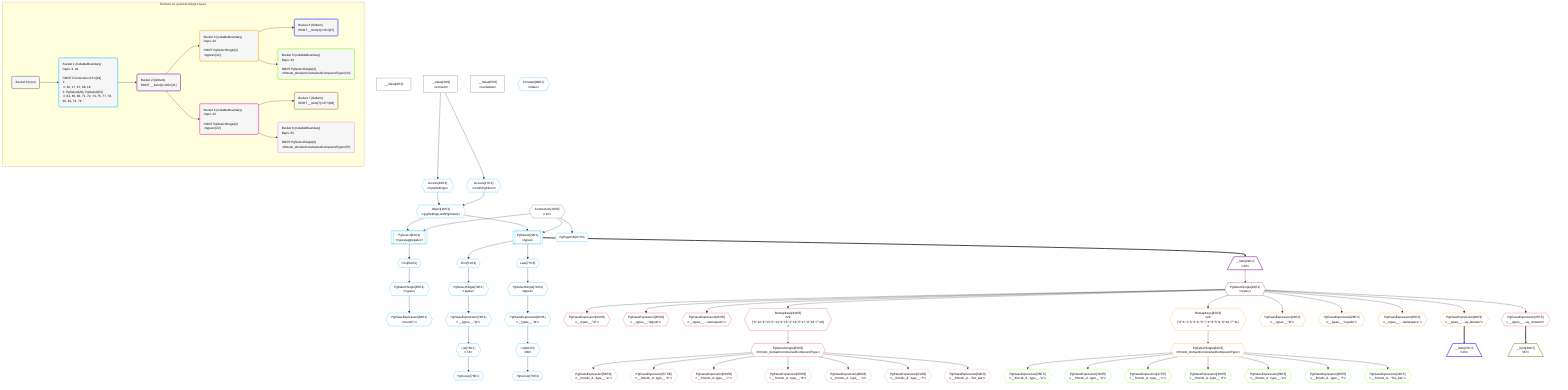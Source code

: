 %%{init: {'themeVariables': { 'fontSize': '12px'}}}%%
graph TD
    classDef path fill:#eee,stroke:#000,color:#000
    classDef plan fill:#fff,stroke-width:1px,color:#000
    classDef itemplan fill:#fff,stroke-width:2px,color:#000
    classDef unbatchedplan fill:#dff,stroke-width:1px,color:#000
    classDef sideeffectplan fill:#fcc,stroke-width:2px,color:#000
    classDef bucket fill:#f6f6f6,color:#000,stroke-width:2px,text-align:left


    %% plan dependencies
    __Value0["__Value[0∈0]"]:::plan
    __Value3["__Value[3∈0]<br />ᐸcontextᐳ"]:::plan
    __Value5["__Value[5∈0]<br />ᐸrootValueᐳ"]:::plan
    Connection19{{"Connection[19∈0]<br />ᐸ15ᐳ"}}:::plan
    Object18{{"Object[18∈1]<br />ᐸ{pgSettings,withPgClient}ᐳ"}}:::plan
    Access16{{"Access[16∈1]<br />ᐸ3.pgSettingsᐳ"}}:::plan
    Access17{{"Access[17∈1]<br />ᐸ3.withPgClientᐳ"}}:::plan
    Access16 & Access17 --> Object18
    PgSelect20[["PgSelect[20∈1]<br />ᐸtypesᐳ"]]:::plan
    Object18 & Connection19 --> PgSelect20
    PgSelect63[["PgSelect[63∈1]<br />ᐸtypes(aggregate)ᐳ"]]:::plan
    Object18 & Connection19 --> PgSelect63
    __Value3 --> Access16
    __Value3 --> Access17
    First64{{"First[64∈1]"}}:::plan
    PgSelect63 --> First64
    PgSelectSingle65{{"PgSelectSingle[65∈1]<br />ᐸtypesᐳ"}}:::plan
    First64 --> PgSelectSingle65
    PgClassExpression66{{"PgClassExpression[66∈1]<br />ᐸcount(*)ᐳ"}}:::plan
    PgSelectSingle65 --> PgClassExpression66
    PgPageInfo67{{"PgPageInfo[67∈1]"}}:::plan
    Connection19 --> PgPageInfo67
    First71{{"First[71∈1]"}}:::plan
    PgSelect20 --> First71
    PgSelectSingle72{{"PgSelectSingle[72∈1]<br />ᐸtypesᐳ"}}:::plan
    First71 --> PgSelectSingle72
    PgClassExpression74{{"PgClassExpression[74∈1]<br />ᐸ__types__.”id”ᐳ"}}:::plan
    PgSelectSingle72 --> PgClassExpression74
    List75{{"List[75∈1]<br />ᐸ74ᐳ"}}:::plan
    PgClassExpression74 --> List75
    PgCursor73{{"PgCursor[73∈1]"}}:::plan
    List75 --> PgCursor73
    Last77{{"Last[77∈1]"}}:::plan
    PgSelect20 --> Last77
    PgSelectSingle78{{"PgSelectSingle[78∈1]<br />ᐸtypesᐳ"}}:::plan
    Last77 --> PgSelectSingle78
    PgClassExpression80{{"PgClassExpression[80∈1]<br />ᐸ__types__.”id”ᐳ"}}:::plan
    PgSelectSingle78 --> PgClassExpression80
    List81{{"List[81∈1]<br />ᐸ80ᐳ"}}:::plan
    PgClassExpression80 --> List81
    PgCursor79{{"PgCursor[79∈1]"}}:::plan
    List81 --> PgCursor79
    Constant68{{"Constant[68∈1]<br />ᐸfalseᐳ"}}:::plan
    __Item21[/"__Item[21∈2]<br />ᐸ20ᐳ"\]:::itemplan
    PgSelect20 ==> __Item21
    PgSelectSingle22{{"PgSelectSingle[22∈2]<br />ᐸtypesᐳ"}}:::plan
    __Item21 --> PgSelectSingle22
    PgClassExpression44{{"PgClassExpression[44∈6]<br />ᐸ__types__.”id”ᐳ"}}:::plan
    PgSelectSingle22 --> PgClassExpression44
    PgClassExpression45{{"PgClassExpression[45∈6]<br />ᐸ__types__.”regrole”ᐳ"}}:::plan
    PgSelectSingle22 --> PgClassExpression45
    PgClassExpression46{{"PgClassExpression[46∈6]<br />ᐸ__types__....namespace”ᐳ"}}:::plan
    PgSelectSingle22 --> PgClassExpression46
    PgClassExpression47{{"PgClassExpression[47∈6]<br />ᐸ__types__....ay_domain”ᐳ"}}:::plan
    PgSelectSingle22 --> PgClassExpression47
    RemapKeys84{{"RemapKeys[84∈6]<br />ᐸ22:{”0”:12,”1”:13,”2”:14,”3”:15,”4”:16,”5”:17,”6”:18,”7”:19}ᐳ"}}:::plan
    PgSelectSingle22 --> RemapKeys84
    PgSelectSingle55{{"PgSelectSingle[55∈6]<br />ᐸfrmcdc_domainConstrainedCompoundTypeᐳ"}}:::plan
    RemapKeys84 --> PgSelectSingle55
    PgClassExpression23{{"PgClassExpression[23∈3]<br />ᐸ__types__.”id”ᐳ"}}:::plan
    PgSelectSingle22 --> PgClassExpression23
    PgClassExpression24{{"PgClassExpression[24∈3]<br />ᐸ__types__.”regrole”ᐳ"}}:::plan
    PgSelectSingle22 --> PgClassExpression24
    PgClassExpression25{{"PgClassExpression[25∈3]<br />ᐸ__types__....namespace”ᐳ"}}:::plan
    PgSelectSingle22 --> PgClassExpression25
    PgClassExpression26{{"PgClassExpression[26∈3]<br />ᐸ__types__....ay_domain”ᐳ"}}:::plan
    PgSelectSingle22 --> PgClassExpression26
    RemapKeys82{{"RemapKeys[82∈3]<br />ᐸ22:{”0”:4,”1”:5,”2”:6,”3”:7,”4”:8,”5”:9,”6”:10,”7”:11}ᐳ"}}:::plan
    PgSelectSingle22 --> RemapKeys82
    PgSelectSingle34{{"PgSelectSingle[34∈3]<br />ᐸfrmcdc_domainConstrainedCompoundTypeᐳ"}}:::plan
    RemapKeys82 --> PgSelectSingle34
    PgClassExpression35{{"PgClassExpression[35∈5]<br />ᐸ__frmcdc_d...type__.”a”ᐳ"}}:::plan
    PgSelectSingle34 --> PgClassExpression35
    PgClassExpression36{{"PgClassExpression[36∈5]<br />ᐸ__frmcdc_d...type__.”b”ᐳ"}}:::plan
    PgSelectSingle34 --> PgClassExpression36
    PgClassExpression37{{"PgClassExpression[37∈5]<br />ᐸ__frmcdc_d...type__.”c”ᐳ"}}:::plan
    PgSelectSingle34 --> PgClassExpression37
    PgClassExpression38{{"PgClassExpression[38∈5]<br />ᐸ__frmcdc_d...type__.”d”ᐳ"}}:::plan
    PgSelectSingle34 --> PgClassExpression38
    PgClassExpression39{{"PgClassExpression[39∈5]<br />ᐸ__frmcdc_d...type__.”e”ᐳ"}}:::plan
    PgSelectSingle34 --> PgClassExpression39
    PgClassExpression40{{"PgClassExpression[40∈5]<br />ᐸ__frmcdc_d...type__.”f”ᐳ"}}:::plan
    PgSelectSingle34 --> PgClassExpression40
    PgClassExpression41{{"PgClassExpression[41∈5]<br />ᐸ__frmcdc_d....”foo_bar”ᐳ"}}:::plan
    PgSelectSingle34 --> PgClassExpression41
    PgClassExpression56{{"PgClassExpression[56∈8]<br />ᐸ__frmcdc_d...type__.”a”ᐳ"}}:::plan
    PgSelectSingle55 --> PgClassExpression56
    PgClassExpression57{{"PgClassExpression[57∈8]<br />ᐸ__frmcdc_d...type__.”b”ᐳ"}}:::plan
    PgSelectSingle55 --> PgClassExpression57
    PgClassExpression58{{"PgClassExpression[58∈8]<br />ᐸ__frmcdc_d...type__.”c”ᐳ"}}:::plan
    PgSelectSingle55 --> PgClassExpression58
    PgClassExpression59{{"PgClassExpression[59∈8]<br />ᐸ__frmcdc_d...type__.”d”ᐳ"}}:::plan
    PgSelectSingle55 --> PgClassExpression59
    PgClassExpression60{{"PgClassExpression[60∈8]<br />ᐸ__frmcdc_d...type__.”e”ᐳ"}}:::plan
    PgSelectSingle55 --> PgClassExpression60
    PgClassExpression61{{"PgClassExpression[61∈8]<br />ᐸ__frmcdc_d...type__.”f”ᐳ"}}:::plan
    PgSelectSingle55 --> PgClassExpression61
    PgClassExpression62{{"PgClassExpression[62∈8]<br />ᐸ__frmcdc_d....”foo_bar”ᐳ"}}:::plan
    PgSelectSingle55 --> PgClassExpression62
    __Item27[/"__Item[27∈4]<br />ᐸ26ᐳ"\]:::itemplan
    PgClassExpression26 ==> __Item27
    __Item48[/"__Item[48∈7]<br />ᐸ47ᐳ"\]:::itemplan
    PgClassExpression47 ==> __Item48

    %% define steps

    subgraph "Buckets for queries/v4/pg11.types"
    Bucket0("Bucket 0 (root)"):::bucket
    classDef bucket0 stroke:#696969
    class Bucket0,__Value0,__Value3,__Value5,Connection19 bucket0
    Bucket1("Bucket 1 (nullableBoundary)<br />Deps: 3, 19<br /><br />ROOT Connectionᐸ15ᐳ[19]<br />1: <br />ᐳ: 16, 17, 67, 68, 18<br />2: PgSelect[20], PgSelect[63]<br />ᐳ: 64, 65, 66, 71, 72, 74, 75, 77, 78, 80, 81, 73, 79"):::bucket
    classDef bucket1 stroke:#00bfff
    class Bucket1,Access16,Access17,Object18,PgSelect20,PgSelect63,First64,PgSelectSingle65,PgClassExpression66,PgPageInfo67,Constant68,First71,PgSelectSingle72,PgCursor73,PgClassExpression74,List75,Last77,PgSelectSingle78,PgCursor79,PgClassExpression80,List81 bucket1
    Bucket2("Bucket 2 (listItem)<br />ROOT __Item{2}ᐸ20ᐳ[21]"):::bucket
    classDef bucket2 stroke:#7f007f
    class Bucket2,__Item21,PgSelectSingle22 bucket2
    Bucket3("Bucket 3 (nullableBoundary)<br />Deps: 22<br /><br />ROOT PgSelectSingle{2}ᐸtypesᐳ[22]"):::bucket
    classDef bucket3 stroke:#ffa500
    class Bucket3,PgClassExpression23,PgClassExpression24,PgClassExpression25,PgClassExpression26,PgSelectSingle34,RemapKeys82 bucket3
    Bucket4("Bucket 4 (listItem)<br />ROOT __Item{4}ᐸ26ᐳ[27]"):::bucket
    classDef bucket4 stroke:#0000ff
    class Bucket4,__Item27 bucket4
    Bucket5("Bucket 5 (nullableBoundary)<br />Deps: 34<br /><br />ROOT PgSelectSingle{3}ᐸfrmcdc_domainConstrainedCompoundTypeᐳ[34]"):::bucket
    classDef bucket5 stroke:#7fff00
    class Bucket5,PgClassExpression35,PgClassExpression36,PgClassExpression37,PgClassExpression38,PgClassExpression39,PgClassExpression40,PgClassExpression41 bucket5
    Bucket6("Bucket 6 (nullableBoundary)<br />Deps: 22<br /><br />ROOT PgSelectSingle{2}ᐸtypesᐳ[22]"):::bucket
    classDef bucket6 stroke:#ff1493
    class Bucket6,PgClassExpression44,PgClassExpression45,PgClassExpression46,PgClassExpression47,PgSelectSingle55,RemapKeys84 bucket6
    Bucket7("Bucket 7 (listItem)<br />ROOT __Item{7}ᐸ47ᐳ[48]"):::bucket
    classDef bucket7 stroke:#808000
    class Bucket7,__Item48 bucket7
    Bucket8("Bucket 8 (nullableBoundary)<br />Deps: 55<br /><br />ROOT PgSelectSingle{6}ᐸfrmcdc_domainConstrainedCompoundTypeᐳ[55]"):::bucket
    classDef bucket8 stroke:#dda0dd
    class Bucket8,PgClassExpression56,PgClassExpression57,PgClassExpression58,PgClassExpression59,PgClassExpression60,PgClassExpression61,PgClassExpression62 bucket8
    Bucket0 --> Bucket1
    Bucket1 --> Bucket2
    Bucket2 --> Bucket3 & Bucket6
    Bucket3 --> Bucket4 & Bucket5
    Bucket6 --> Bucket7 & Bucket8
    end